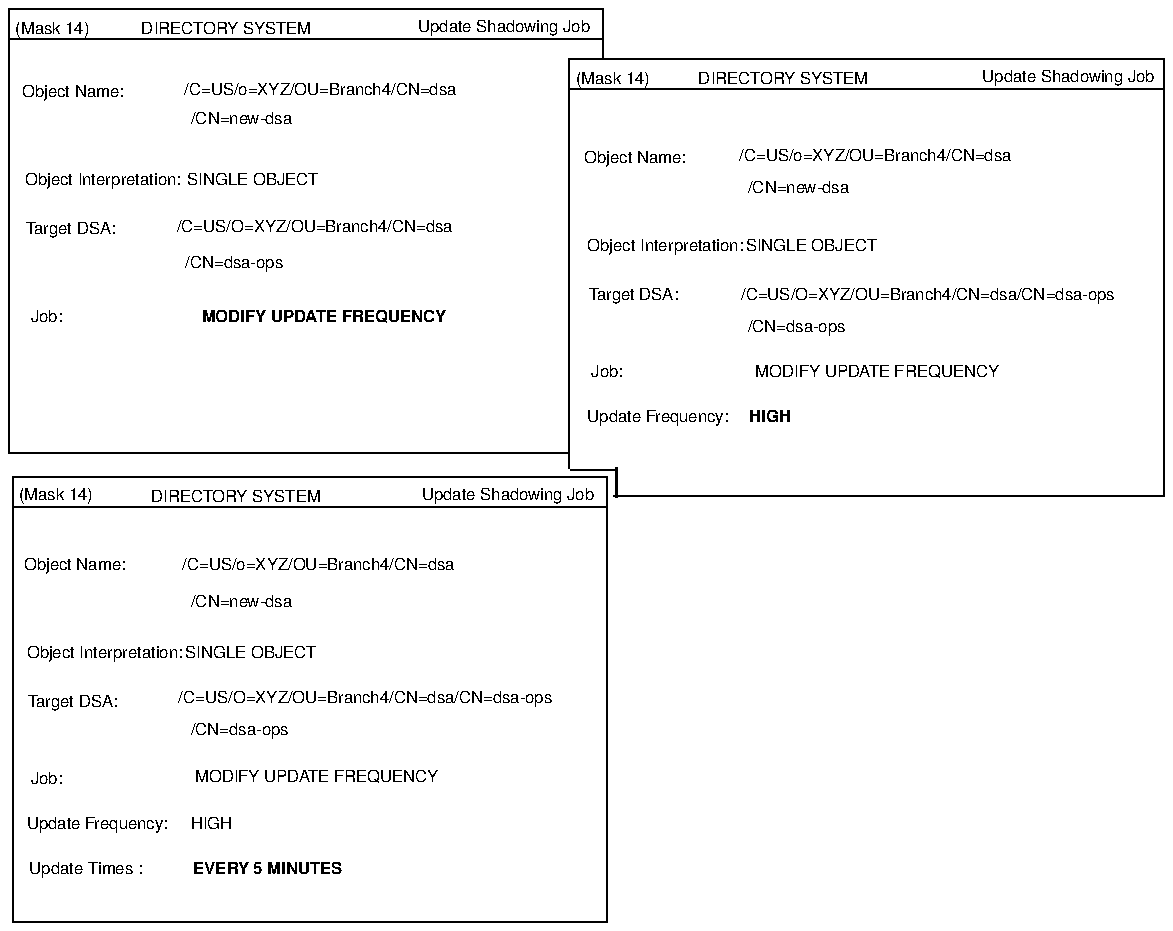 ...\" @OSF_COPYRIGHT@
...\" COPYRIGHT NOTICE
...\" Copyright (c) 1990, 1991, 1992, 1993, 1994 Open Software Foundation, Inc.
...\" ALL RIGHTS RESERVED (DCE).  See the file named COPYRIGHT.DCE for
...\" the full copyright text.
...\" 
...\" HISTORY
...\" $Log: fig22.updateshadows2.pic,v $
...\" Revision 1.1.2.1  1994/08/04  21:02:59  hal
...\" 	Create DCE GDS Admin Gd & Ref from GDS parts of Adm Gd & Cmd Ref; fix log
...\" 	[1994/08/04  20:38:50  hal]
...\"
...\" 	Create DCE GDS Admin Gd & Ref from GDS parts of Adm Gd & Cmd Ref; fix log leaders if needed
...\"
...\" 	Creating GDS Admin Gd & Ref from Admin book.extended, Cmd Ref
...\"
...\" Revision 1.1.4.3  1994/06/13  18:00:34  devobj
...\" 	cr10872 - fix copyright
...\" 	[1994/06/13  17:59:25  devobj]
...\" 
...\" Revision 1.1.4.2  1993/08/12  17:23:10  buckler
...\" 	{edit, R1.0.2}
...\" 	Prentice-Hall editorial changes.
...\" 	[1993/08/12  17:08:49  buckler]
...\" 
...\" Revision 1.1.2.4  1993/02/23  00:32:34  rnollman
...\" 	final changes for final draft
...\" 	[1993/02/23  00:32:10  rnollman]
...\" 
...\" Revision 1.1.2.3  1993/02/20  16:23:55  rnollman
...\" 	fixed for final draft
...\" 	[1993/02/20  16:23:29  rnollman]
...\" 
...\" Revision 1.1.2.2  1993/02/15  23:07:35  rnollman
...\" 	new figure
...\" 	[1993/02/15  23:06:55  rnollman]
...\" 
...\" $EndLog$
.PS
scale = 106.667
"\f(HB\s6EVERY 5 MINUTES\s0\fP"  at 138, 29
"\fH\s6Update Shadowing Job\s0\fP"  at 266, 228
"\fH\s6Update Shadowing Job\s0\fP"  at 565, 451
"\fH\s6Update Shadowing Job\s0\fP"  at 264, 478
"\fH\s6/C=US/o=XYZ/OU=Branch4/CN=dsa\s0\fP"  at 462, 409
"\fH\s6/CN=new-dsa\s0\fP"  at 421, 392
"\fH\s6SINGLE OBJECT\s0\fP"  at 428, 361
"\fH\s6SINGLE OBJECT\s0\fP"  at 130, 396
"\f(HB\s6MODIFY UPDATE FREQUENCY\s0\fP"  at 168, 323
line   from 323, 227 \
	to 616, 227 
"\fH\s6Object Name:\s0\fP"  at 34, 443
"\fH\s6Object Interpretation:\s0\fP"  at 50, 396
"\fH\s6Target DSA:\s0\fP"  at 33, 370
"\fH\s6Target DSA:\s0\fP"  at 33, 370
"\fH\s6Object Interpretation:\s0\fP"  at 50, 396
"\fH\s6Object Name:\s0\fP"  at 34, 443
line   from 616, 460 \
	to 616, 228 
line   from 300, 241 \
	to 324, 241 
line   from 299, 460 \
	to 299, 242 
line   from 2, 221 \
	to 319, 221 
"\fH\s6(Mask 14)\s0\fP"  at 322, 450
line   from 300, 460 \
	to 616, 460 
line   from 299, 444 \
	to 616, 444 
line   from 299, 444 \
	to 616, 444 
line   from 616, 460 \
	to 616, 438 
line   from 300, 460 \
	to 616, 460 
"\fH\s6(Mask 14)\s0\fP"  at 322, 450
line   from 0, 487 \
	to 0, 250 
line   from 0, 250 \
	to 261, 250 
line   from 0, 487 \
	to 0, 250 
line   from 319, 217 \
	to 319, 0 
"\fH\s6\s0\fP"  at 277, 48
"\fH\s6\s0\fP"  at 277, 48
"\fH\s6\s0\fP"  at 277, 48
"\fH\s6\s0\fP"  at 277, 48
line   from 2, 221 \
	to 261, 221 
line   from 3, 237 \
	to 261, 237 
line   from 2, 237 \
	to 2, 0 
line   from 2, 0 \
	to 319, 0 
line   from 2, 0 \
	to 319, 0 
line   from 319, 237 \
	to 319, 0 
line   from 2, 237 \
	to 2, 0 
line   from 3, 237 \
	to 319, 237 
line   from 2, 221 \
	to 319, 221 
line   from 2, 237 \
	to 2, 0 
line   from 319, 237 \
	to 319, 0 
line   from 2, 0 \
	to 319, 0 
line   from 2, 0 \
	to 319, 0 
line   from 2, 237 \
	to 2, 0 
line   from 2, 221 \
	to 319, 221 
line   from 3, 237 \
	to 319, 237 
line   from 3, 237 \
	to 319, 237 
.ps 20
line   from 324, 242 \
	to 324, 227 
.ps 10
"\fH\s6(Mask 14)\s0\fP"  at 23, 477
line   from 1, 487 \
	to 317, 487 
line   from 317, 487 \
	to 317, 465 
line   from 0, 471 \
	to 317, 471 
line   from 0, 471 \
	to 317, 471 
line   from 1, 487 \
	to 317, 487 
"\fH\s6(Mask 14)\s0\fP"  at 23, 477
line   from 0, 250 \
	to 299, 250 
line   from 317, 487 \
	to 317, 460 
"\fH\s6(Mask 14)\s0\fP"  at 25, 228
"\f(HB\s6HIGH\s0\fP"  at 406, 270
"\fH\s6Update Frequency:\s0\fP"  at 346, 270
"\fH\s6Object Name:\s0\fP"  at 334, 408
"\fH\s6Object Interpretation:\s0\fP"  at 350, 361
"\fH\s6Target DSA:\s0\fP"  at 333, 335
"\fH\s6Target DSA:\s0\fP"  at 333, 335
"\fH\s6Object Interpretation:\s0\fP"  at 350, 361
"\fH\s6Object Name:\s0\fP"  at 334, 408
"\fH\s6Object Name:\s0\fP"  at 35, 191
"\fH\s6Object Interpretation:\s0\fP"  at 51, 144
"\fH\s6Target DSA:\s0\fP"  at 34, 118
"\fH\s6Target DSA:\s0\fP"  at 34, 118
"\fH\s6Object Interpretation:\s0\fP"  at 51, 144
"\fH\s6Object Name:\s0\fP"  at 35, 191
"\fH\s6Job:\s0\fP"  at 20, 77
"\fH\s6Update Frequency:\s0\fP"  at 47, 53
"\fH\s6Update Times :\s0\fP"  at 41, 29
"\fH\s6MODIFY UPDATE FREQUENCY\s0\fP"  at 164, 78
"\fH\s6HIGH\s0\fP"  at 108, 53
"\fH\s6/C=US/o=XYZ/OU=Branch4/CN=dsa\s0\fP"  at 166, 444
"\fH\s6/CN=new-dsa\s0\fP"  at 124, 429
"\fH\s6/C=US/O=XYZ/OU=Branch4/CN=dsa\s0\fP"  at 163, 371
"\fH\s6/CN=dsa-ops\s0\fP"  at 120, 352
"\fH\s6Job:\s0\fP"  at 319, 294
"\fH\s6/C=US/O=XYZ/OU=Branch4/CN=dsa/CN=dsa-ops\s0\fP"  at 490, 335
"\fH\s6/CN=dsa-ops\s0\fP"  at 420, 318
"\fH\s6MODIFY UPDATE FREQUENCY\s0\fP"  at 463, 294
"\fH\s6Job:\s0\fP"  at 20, 323
"\fH\s6/CN=dsa-ops\s0\fP"  at 123, 103
"\fH\s6/C=US/O=XYZ/OU=Branch4/CN=dsa/CN=dsa-ops\s0\fP"  at 190, 120
"\fH\s6SINGLE OBJECT\s0\fP"  at 129, 144
"\fH\s6/C=US/o=XYZ/OU=Branch4/CN=dsa\s0\fP"  at 165, 191
"\fH\s6/CN=new-dsa\s0\fP"  at 124, 171
"\fH\s6DIRECTORY SYSTEM\s0\fP"  at 116, 477
"\fH\s6DIRECTORY SYSTEM\s0\fP"  at 121, 227
"\fH\s6DIRECTORY SYSTEM\s0\fP"  at 413, 450
.PE
